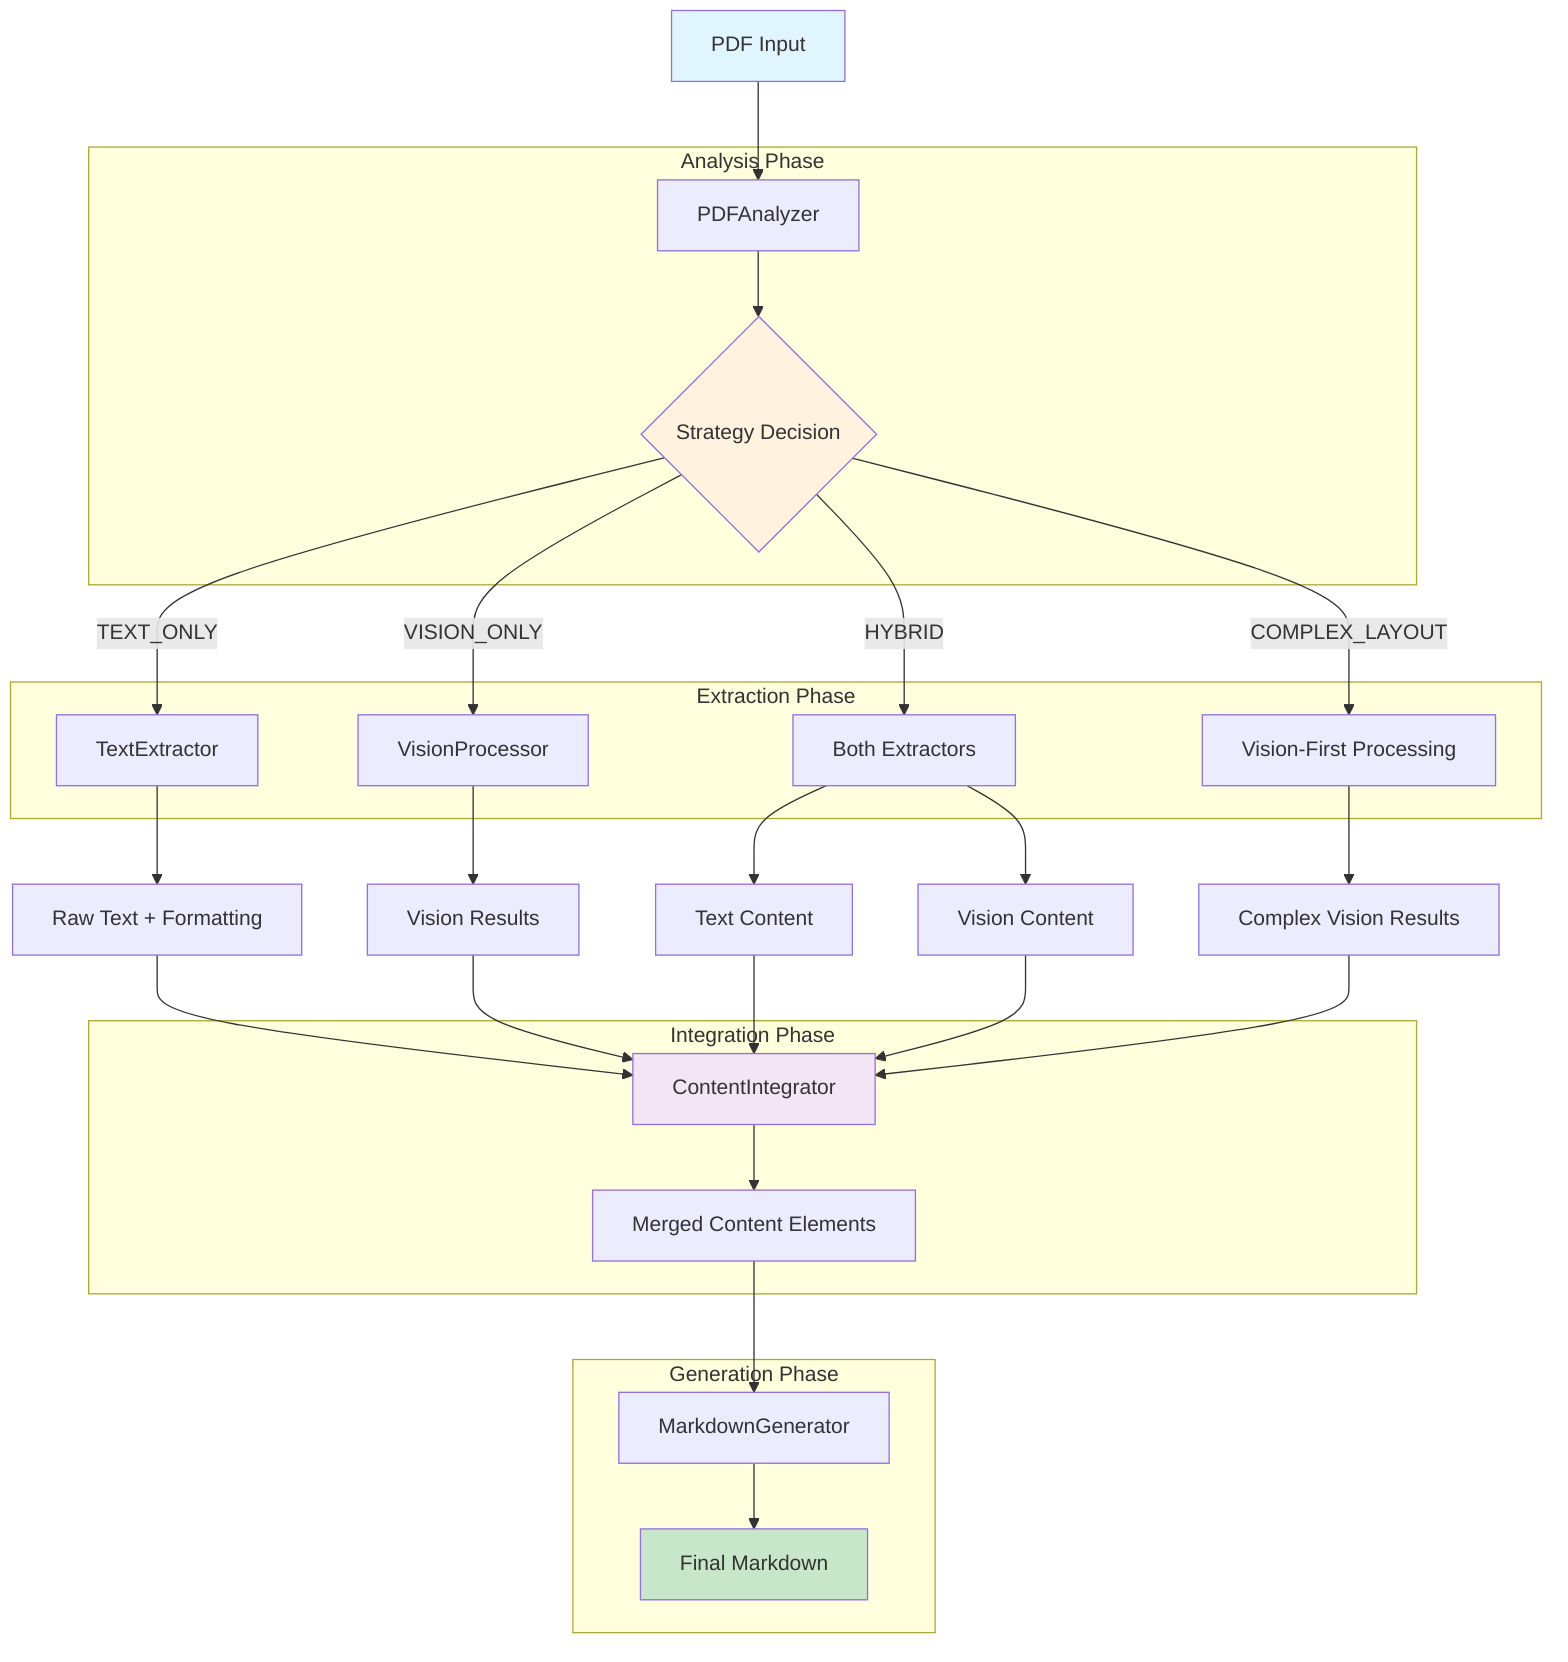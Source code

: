 graph TD
    A[PDF Input] --> B[PDFAnalyzer]
    B --> C{Strategy Decision}
    
    C -->|TEXT_ONLY| D[TextExtractor]
    C -->|VISION_ONLY| E[VisionProcessor]
    C -->|HYBRID| F[Both Extractors]
    C -->|COMPLEX_LAYOUT| G[Vision-First Processing]
    
    D --> H[Raw Text + Formatting]
    E --> I[Vision Results]
    F --> J[Text Content]
    F --> K[Vision Content]
    G --> L[Complex Vision Results]
    
    H --> M[ContentIntegrator]
    I --> M
    J --> M
    K --> M
    L --> M
    
    M --> N[Merged Content Elements]
    N --> O[MarkdownGenerator]
    O --> P[Final Markdown]
    
    subgraph "Analysis Phase"
        B
        C
    end
    
    subgraph "Extraction Phase"
        D
        E
        F
        G
    end
    
    subgraph "Integration Phase"
        M
        N
    end
    
    subgraph "Generation Phase"
        O
        P
    end
    
    style A fill:#e1f5fe
    style P fill:#c8e6c9
    style C fill:#fff3e0
    style M fill:#f3e5f5